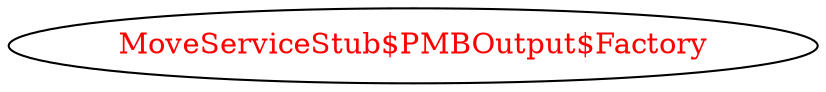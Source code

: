 digraph dependencyGraph {
 concentrate=true;
 ranksep="2.0";
 rankdir="LR"; 
 splines="ortho";
"MoveServiceStub$PMBOutput$Factory" [fontcolor="red"];
}